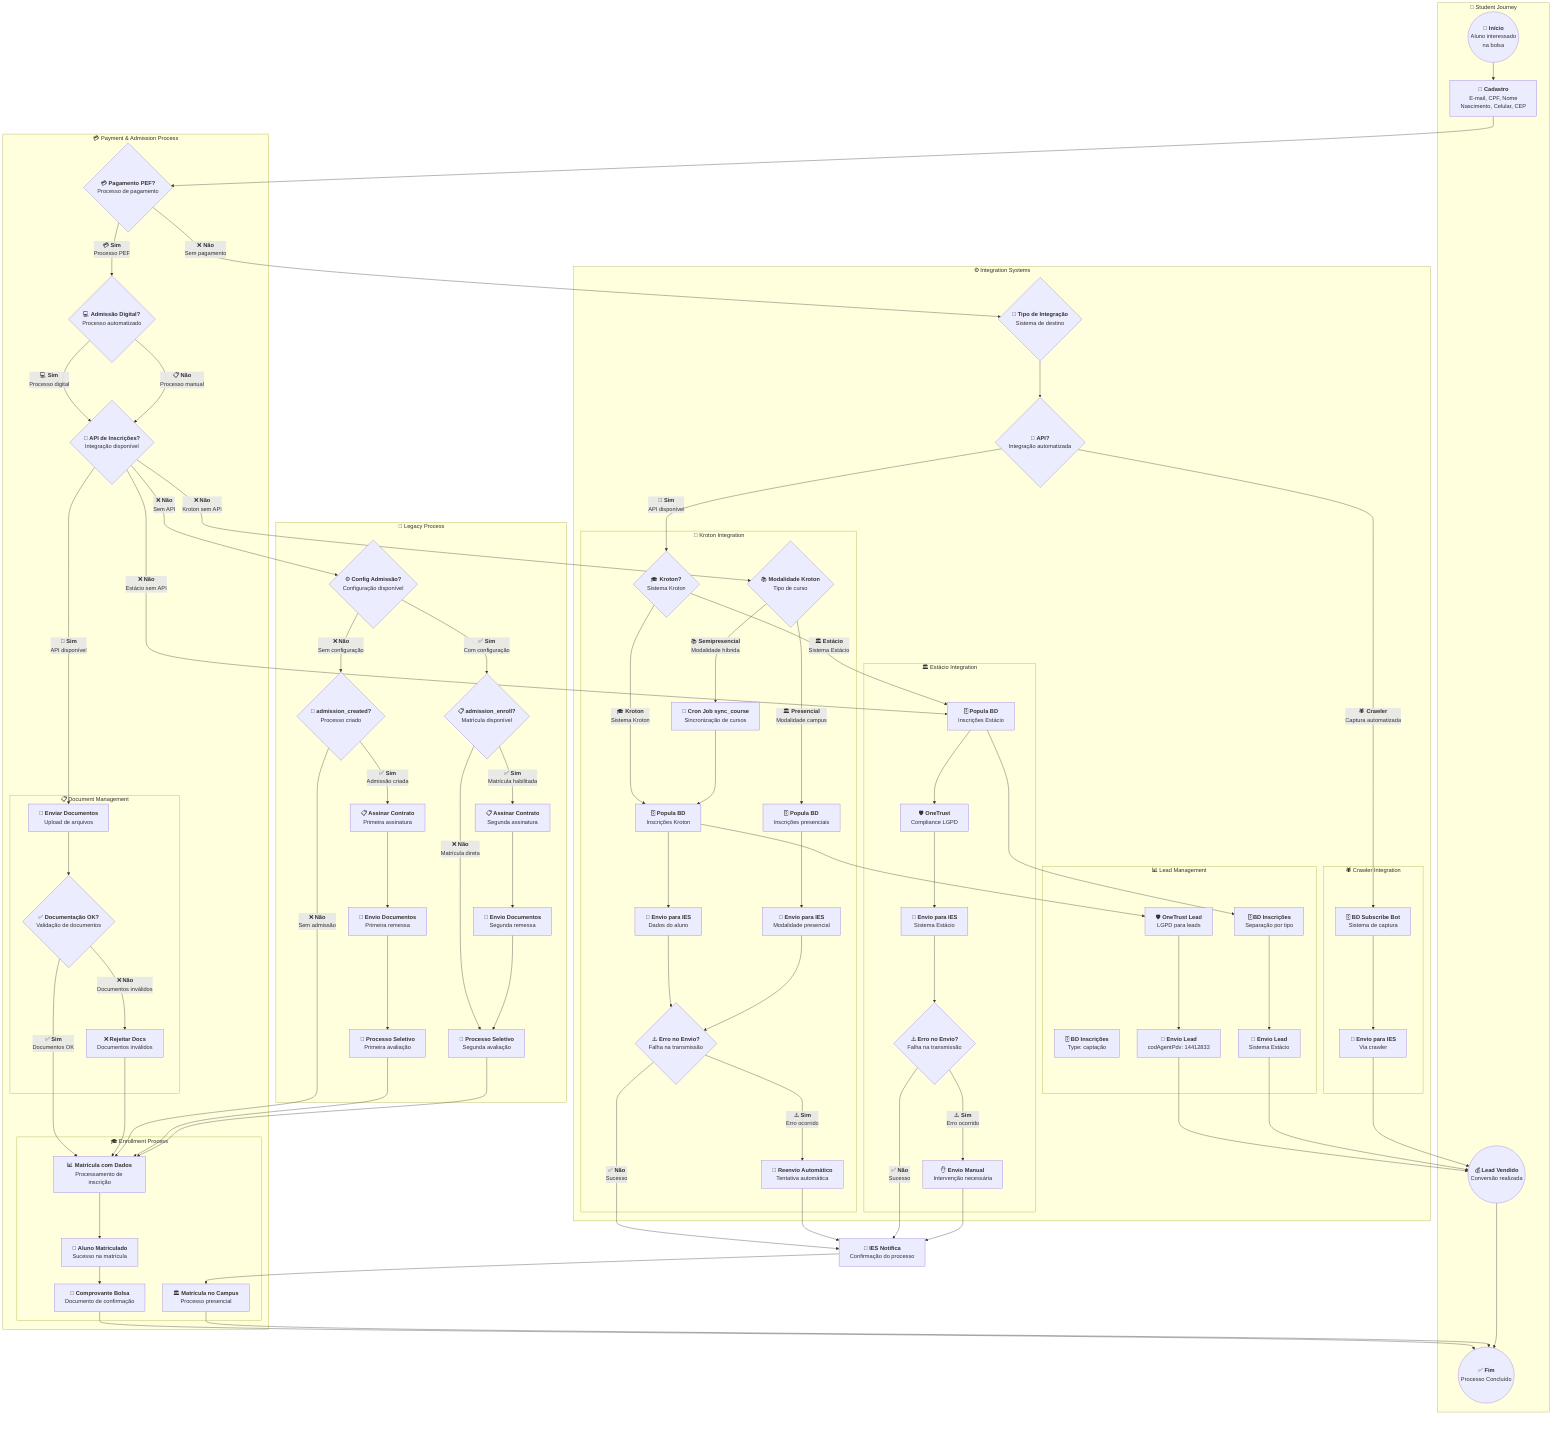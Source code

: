 flowchart TD
    
    subgraph SG1 ["🎯 Student Journey"]
        INICIO(("`🚀 **Início**
        Aluno interessado
        na bolsa`"))
        CADASTRO["`📝 **Cadastro**
        E-mail, CPF, Nome
        Nascimento, Celular, CEP`"]
        FIM(("`✅ **Fim**
        Processo Concluído`"))
        LEAD_SOLD(("`💰 **Lead Vendido**
        Conversão realizada`"))
    end
    
    subgraph SG2 ["💳 Payment & Admission Process"]
        PAYMENT_CHECK{"`💳 **Pagamento PEF?**
        Processo de pagamento`"}
        DIGITAL_ADMISSION{"`💻 **Admissão Digital?**
        Processo automatizado`"}
        API_CHECK{"`🔌 **API de Inscrições?**
        Integração disponível`"}
        
        subgraph SG3 ["📋 Document Management"]
            SEND_DOCS["`📄 **Enviar Documentos**
            Upload de arquivos`"]
            DOC_CHECK{"`✅ **Documentação OK?**
            Validação de documentos`"}
            REJECT_DOCS["`❌ **Rejeitar Docs**
            Documentos inválidos`"]
        end
        
        subgraph SG4 ["🎓 Enrollment Process"]
            ENROLL_DATA["`📊 **Matrícula com Dados**
            Processamento de inscrição`"]
            STUDENT_ENROLLED["`🎉 **Aluno Matriculado**
            Sucesso na matrícula`"]
            VOUCHER["`🎫 **Comprovante Bolsa**
            Documento de confirmação`"]
            CAMPUS_ENROLL["`🏛️ **Matrícula no Campus**
            Processo presencial`"]
        end
    end
    
    subgraph SG5 ["⚙️ Integration Systems"]
        INTEGRATION_TYPE{"`🔧 **Tipo de Integração**
        Sistema de destino`"}
        API_INTEGRATION{"`🔌 **API?**
        Integração automatizada`"}
        
        subgraph SG6 ["🔄 Kroton Integration"]
            KROTON_CHECK{"`🎓 **Kroton?**
            Sistema Kroton`"}
            KROTON_MODE{"`📚 **Modalidade Kroton**
            Tipo de curso`"}
            
            SYNC_COURSE["`🔄 **Cron Job sync_course**
            Sincronização de cursos`"]
            KROTON_BD_1["`🗄️ **Popula BD**
            Inscrições Kroton`"]
            KROTON_SEND_1["`📡 **Envio para IES**
            Dados do aluno`"]
            KROTON_ERROR_1{"`⚠️ **Erro no Envio?**
            Falha na transmissão`"}
            KROTON_RETRY["`🔄 **Reenvio Automático**
            Tentativa automática`"]
            
            KROTON_BD_2["`🗄️ **Popula BD**
            Inscrições presenciais`"]
            KROTON_SEND_2["`📡 **Envio para IES**
            Modalidade presencial`"]
        end
        
        subgraph SG7 ["🏛️ Estácio Integration"]
            ESTACIO_BD["`🗄️ **Popula BD**
            Inscrições Estácio`"]
            ONETRUST["`🛡️ **OneTrust**
            Compliance LGPD`"]
            ESTACIO_SEND["`📡 **Envio para IES**
            Sistema Estácio`"]
            ESTACIO_ERROR{"`⚠️ **Erro no Envio?**
            Falha na transmissão`"}
            MANUAL_SEND["`✋ **Envio Manual**
            Intervenção necessária`"]
        end
        
        subgraph SG8 ["🕷️ Crawler Integration"]
            CRAWLER_BD["`🗄️ **BD Subscribe Bot**
            Sistema de captura`"]
            CRAWLER_SEND["`📡 **Envio para IES**
            Via crawler`"]
        end
        
        subgraph SG9 ["📊 Lead Management"]
            LEAD_BD_KROTON["`🗄️ **BD Inscrições**
            Type: captação`"]
            LEAD_ONETRUST["`🛡️ **OneTrust Lead**
            LGPD para leads`"]
            LEAD_SEND_KROTON["`📡 **Envio Lead**
            codAgentPdv: 14412833`"]
            
            LEAD_BD_ESTACIO["`🗄️ **BD Inscrições**
            Separação por tipo`"]
            LEAD_SEND_ESTACIO["`📡 **Envio Lead**
            Sistema Estácio`"]
        end
    end
    
    subgraph SG10 ["🔧 Legacy Process"]
        CONFIG_CHECK{"`⚙️ **Config Admissão?**
        Configuração disponível`"}
        ADMISSION_CHECK{"`🎯 **admission_created?**
        Processo criado`"}
        ENROLL_CHECK{"`📋 **admission_enroll?**
        Matrícula disponível`"}
        
        CONTRACT_1["`📋 **Assinar Contrato**
        Primeira assinatura`"]
        SEND_DOCS_1["`📄 **Envio Documentos**
        Primeira remessa`"]
        SELECTIVE_1["`🎯 **Processo Seletivo**
        Primeira avaliação`"]
        
        CONTRACT_2["`📋 **Assinar Contrato**
        Segunda assinatura`"]
        SEND_DOCS_2["`📄 **Envio Documentos**
        Segunda remessa`"]
        SELECTIVE_2["`🎯 **Processo Seletivo**
        Segunda avaliação`"]
    end
    
    %% Main Flow
    INICIO --> CADASTRO
    CADASTRO --> PAYMENT_CHECK
    
    %% Payment Flow
    PAYMENT_CHECK -->|"`💳 **Sim**
    Processo PEF`"| DIGITAL_ADMISSION
    PAYMENT_CHECK -->|"`❌ **Não**
    Sem pagamento`"| INTEGRATION_TYPE
    
    %% Digital Admission Flow
    DIGITAL_ADMISSION -->|"`💻 **Sim**
    Processo digital`"| API_CHECK
    DIGITAL_ADMISSION -->|"`📋 **Não**
    Processo manual`"| API_CHECK
    
    API_CHECK -->|"`🔌 **Sim**
    API disponível`"| SEND_DOCS
    API_CHECK -->|"`❌ **Não**
    Sem API`"| CONFIG_CHECK
    
    %% Document Management Flow
    SEND_DOCS --> DOC_CHECK
    DOC_CHECK -->|"`✅ **Sim**
    Documentos OK`"| ENROLL_DATA
    DOC_CHECK -->|"`❌ **Não**
    Documentos inválidos`"| REJECT_DOCS
    REJECT_DOCS --> ENROLL_DATA
    
    %% Enrollment Flow
    ENROLL_DATA --> STUDENT_ENROLLED
    STUDENT_ENROLLED --> VOUCHER
    VOUCHER --> FIM
    
    %% Legacy Configuration Flow
    CONFIG_CHECK -->|"`❌ **Não**
    Sem configuração`"| ADMISSION_CHECK
    CONFIG_CHECK -->|"`✅ **Sim**
    Com configuração`"| ENROLL_CHECK
    
    ADMISSION_CHECK -->|"`✅ **Sim**
    Admissão criada`"| CONTRACT_1
    ADMISSION_CHECK -->|"`❌ **Não**
    Sem admissão`"| ENROLL_DATA
    
    CONTRACT_1 --> SEND_DOCS_1
    SEND_DOCS_1 --> SELECTIVE_1
    SELECTIVE_1 --> ENROLL_DATA
    
    ENROLL_CHECK -->|"`✅ **Sim**
    Matrícula habilitada`"| CONTRACT_2
    ENROLL_CHECK -->|"`❌ **Não**
    Matrícula direta`"| SELECTIVE_2
    
    CONTRACT_2 --> SEND_DOCS_2
    SEND_DOCS_2 --> SELECTIVE_2
    SELECTIVE_2 --> ENROLL_DATA
    
    %% Integration Flow
    INTEGRATION_TYPE --> API_INTEGRATION
    API_INTEGRATION -->|"`🔌 **Sim**
    API disponível`"| KROTON_CHECK
    API_INTEGRATION -->|"`🕷️ **Crawler**
    Captura automatizada`"| CRAWLER_BD
    
    %% Kroton Integration Flow
    KROTON_CHECK -->|"`🎓 **Kroton**
    Sistema Kroton`"| KROTON_BD_1
    KROTON_CHECK -->|"`🏛️ **Estácio**
    Sistema Estácio`"| ESTACIO_BD
    
    KROTON_BD_1 --> LEAD_ONETRUST
    LEAD_ONETRUST --> LEAD_SEND_KROTON
    LEAD_SEND_KROTON --> LEAD_SOLD
    
    ESTACIO_BD --> LEAD_BD_ESTACIO
    LEAD_BD_ESTACIO --> LEAD_SEND_ESTACIO
    LEAD_SEND_ESTACIO --> LEAD_SOLD
    
    %% Crawler Flow
    CRAWLER_BD --> CRAWLER_SEND
    CRAWLER_SEND --> LEAD_SOLD
    
    %% Legacy Kroton Flow for non-API
    API_CHECK -->|"`❌ **Não**
    Kroton sem API`"| KROTON_MODE
    KROTON_MODE -->|"`📚 **Semipresencial**
    Modalidade híbrida`"| SYNC_COURSE
    KROTON_MODE -->|"`🏛️ **Presencial**
    Modalidade campus`"| KROTON_BD_2
    
    SYNC_COURSE --> KROTON_BD_1
    KROTON_BD_1 --> KROTON_SEND_1
    KROTON_SEND_1 --> KROTON_ERROR_1
    KROTON_ERROR_1 -->|"`✅ **Não**
    Sucesso`"| IES_NOTIFICATION
    KROTON_ERROR_1 -->|"`⚠️ **Sim**
    Erro ocorrido`"| KROTON_RETRY
    KROTON_RETRY --> IES_NOTIFICATION
    
    KROTON_BD_2 --> KROTON_SEND_2
    KROTON_SEND_2 --> KROTON_ERROR_1
    
    %% Estácio Flow for non-API
    API_CHECK -->|"`❌ **Não**
    Estácio sem API`"| ESTACIO_BD
    ESTACIO_BD --> ONETRUST
    ONETRUST --> ESTACIO_SEND
    ESTACIO_SEND --> ESTACIO_ERROR
    ESTACIO_ERROR -->|"`✅ **Não**
    Sucesso`"| IES_NOTIFICATION
    ESTACIO_ERROR -->|"`⚠️ **Sim**
    Erro ocorrido`"| MANUAL_SEND
    MANUAL_SEND --> IES_NOTIFICATION
    
    %% Final notification
    IES_NOTIFICATION["`📢 **IES Notifica**
    Confirmação do processo`"]
    IES_NOTIFICATION --> CAMPUS_ENROLL
    CAMPUS_ENROLL --> FIM
    
    %% Final Lead Flow
    LEAD_SOLD --> FIM
